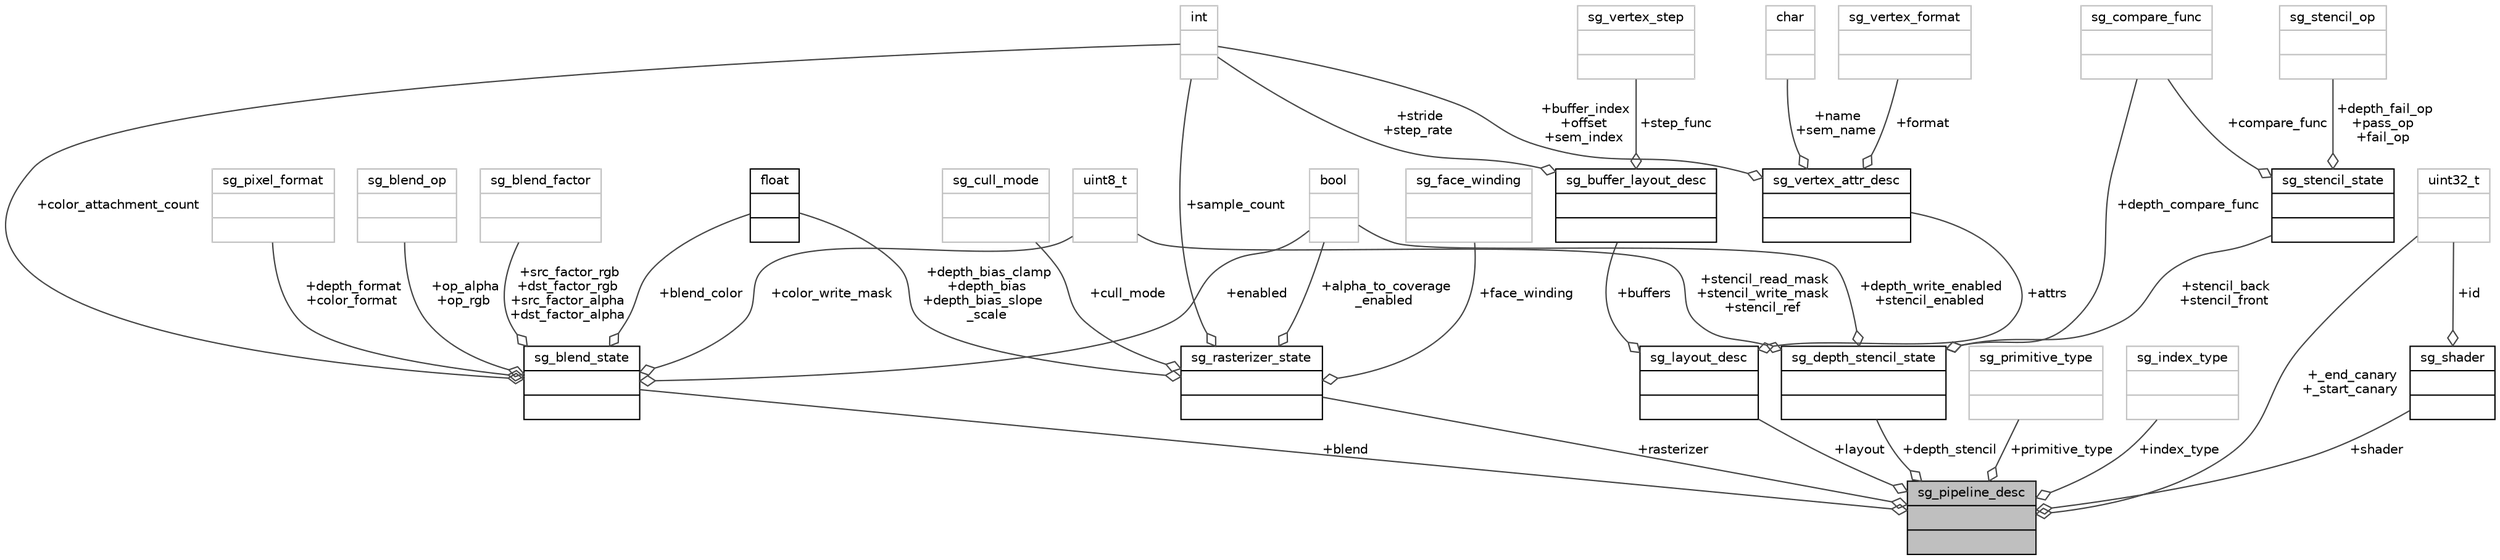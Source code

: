 digraph "sg_pipeline_desc"
{
 // INTERACTIVE_SVG=YES
  bgcolor="transparent";
  edge [fontname="Helvetica",fontsize="10",labelfontname="Helvetica",labelfontsize="10"];
  node [fontname="Helvetica",fontsize="10",shape=record];
  Node1 [label="{sg_pipeline_desc\n||}",height=0.2,width=0.4,color="black", fillcolor="grey75", style="filled", fontcolor="black"];
  Node2 -> Node1 [color="grey25",fontsize="10",style="solid",label=" +blend" ,arrowhead="odiamond",fontname="Helvetica"];
  Node2 [label="{sg_blend_state\n||}",height=0.2,width=0.4,color="black",URL="$d9/dd6/structsg__blend__state.html"];
  Node3 -> Node2 [color="grey25",fontsize="10",style="solid",label=" +op_alpha\n+op_rgb" ,arrowhead="odiamond",fontname="Helvetica"];
  Node3 [label="{sg_blend_op\n||}",height=0.2,width=0.4,color="grey75"];
  Node4 -> Node2 [color="grey25",fontsize="10",style="solid",label=" +src_factor_rgb\n+dst_factor_rgb\n+src_factor_alpha\n+dst_factor_alpha" ,arrowhead="odiamond",fontname="Helvetica"];
  Node4 [label="{sg_blend_factor\n||}",height=0.2,width=0.4,color="grey75"];
  Node5 -> Node2 [color="grey25",fontsize="10",style="solid",label=" +blend_color" ,arrowhead="odiamond",fontname="Helvetica"];
  Node5 [label="{float\n||}",height=0.2,width=0.4,color="black",URL="$d4/dc3/classfloat.html"];
  Node6 -> Node2 [color="grey25",fontsize="10",style="solid",label=" +color_write_mask" ,arrowhead="odiamond",fontname="Helvetica"];
  Node6 [label="{uint8_t\n||}",height=0.2,width=0.4,color="grey75"];
  Node7 -> Node2 [color="grey25",fontsize="10",style="solid",label=" +color_attachment_count" ,arrowhead="odiamond",fontname="Helvetica"];
  Node7 [label="{int\n||}",height=0.2,width=0.4,color="grey75"];
  Node8 -> Node2 [color="grey25",fontsize="10",style="solid",label=" +enabled" ,arrowhead="odiamond",fontname="Helvetica"];
  Node8 [label="{bool\n||}",height=0.2,width=0.4,color="grey75"];
  Node9 -> Node2 [color="grey25",fontsize="10",style="solid",label=" +depth_format\n+color_format" ,arrowhead="odiamond",fontname="Helvetica"];
  Node9 [label="{sg_pixel_format\n||}",height=0.2,width=0.4,color="grey75"];
  Node10 -> Node1 [color="grey25",fontsize="10",style="solid",label=" +primitive_type" ,arrowhead="odiamond",fontname="Helvetica"];
  Node10 [label="{sg_primitive_type\n||}",height=0.2,width=0.4,color="grey75"];
  Node11 -> Node1 [color="grey25",fontsize="10",style="solid",label=" +index_type" ,arrowhead="odiamond",fontname="Helvetica"];
  Node11 [label="{sg_index_type\n||}",height=0.2,width=0.4,color="grey75"];
  Node12 -> Node1 [color="grey25",fontsize="10",style="solid",label=" +_end_canary\n+_start_canary" ,arrowhead="odiamond",fontname="Helvetica"];
  Node12 [label="{uint32_t\n||}",height=0.2,width=0.4,color="grey75"];
  Node13 -> Node1 [color="grey25",fontsize="10",style="solid",label=" +layout" ,arrowhead="odiamond",fontname="Helvetica"];
  Node13 [label="{sg_layout_desc\n||}",height=0.2,width=0.4,color="black",URL="$d1/d64/structsg__layout__desc.html"];
  Node14 -> Node13 [color="grey25",fontsize="10",style="solid",label=" +attrs" ,arrowhead="odiamond",fontname="Helvetica"];
  Node14 [label="{sg_vertex_attr_desc\n||}",height=0.2,width=0.4,color="black",URL="$d5/d83/structsg__vertex__attr__desc.html"];
  Node15 -> Node14 [color="grey25",fontsize="10",style="solid",label=" +name\n+sem_name" ,arrowhead="odiamond",fontname="Helvetica"];
  Node15 [label="{char\n||}",height=0.2,width=0.4,color="grey75"];
  Node16 -> Node14 [color="grey25",fontsize="10",style="solid",label=" +format" ,arrowhead="odiamond",fontname="Helvetica"];
  Node16 [label="{sg_vertex_format\n||}",height=0.2,width=0.4,color="grey75"];
  Node7 -> Node14 [color="grey25",fontsize="10",style="solid",label=" +buffer_index\n+offset\n+sem_index" ,arrowhead="odiamond",fontname="Helvetica"];
  Node17 -> Node13 [color="grey25",fontsize="10",style="solid",label=" +buffers" ,arrowhead="odiamond",fontname="Helvetica"];
  Node17 [label="{sg_buffer_layout_desc\n||}",height=0.2,width=0.4,color="black",URL="$dc/da3/structsg__buffer__layout__desc.html"];
  Node7 -> Node17 [color="grey25",fontsize="10",style="solid",label=" +stride\n+step_rate" ,arrowhead="odiamond",fontname="Helvetica"];
  Node18 -> Node17 [color="grey25",fontsize="10",style="solid",label=" +step_func" ,arrowhead="odiamond",fontname="Helvetica"];
  Node18 [label="{sg_vertex_step\n||}",height=0.2,width=0.4,color="grey75"];
  Node19 -> Node1 [color="grey25",fontsize="10",style="solid",label=" +depth_stencil" ,arrowhead="odiamond",fontname="Helvetica"];
  Node19 [label="{sg_depth_stencil_state\n||}",height=0.2,width=0.4,color="black",URL="$d5/d6c/structsg__depth__stencil__state.html"];
  Node20 -> Node19 [color="grey25",fontsize="10",style="solid",label=" +stencil_back\n+stencil_front" ,arrowhead="odiamond",fontname="Helvetica"];
  Node20 [label="{sg_stencil_state\n||}",height=0.2,width=0.4,color="black",URL="$d6/d2c/structsg__stencil__state.html"];
  Node21 -> Node20 [color="grey25",fontsize="10",style="solid",label=" +compare_func" ,arrowhead="odiamond",fontname="Helvetica"];
  Node21 [label="{sg_compare_func\n||}",height=0.2,width=0.4,color="grey75"];
  Node22 -> Node20 [color="grey25",fontsize="10",style="solid",label=" +depth_fail_op\n+pass_op\n+fail_op" ,arrowhead="odiamond",fontname="Helvetica"];
  Node22 [label="{sg_stencil_op\n||}",height=0.2,width=0.4,color="grey75"];
  Node6 -> Node19 [color="grey25",fontsize="10",style="solid",label=" +stencil_read_mask\n+stencil_write_mask\n+stencil_ref" ,arrowhead="odiamond",fontname="Helvetica"];
  Node21 -> Node19 [color="grey25",fontsize="10",style="solid",label=" +depth_compare_func" ,arrowhead="odiamond",fontname="Helvetica"];
  Node8 -> Node19 [color="grey25",fontsize="10",style="solid",label=" +depth_write_enabled\n+stencil_enabled" ,arrowhead="odiamond",fontname="Helvetica"];
  Node23 -> Node1 [color="grey25",fontsize="10",style="solid",label=" +rasterizer" ,arrowhead="odiamond",fontname="Helvetica"];
  Node23 [label="{sg_rasterizer_state\n||}",height=0.2,width=0.4,color="black",URL="$d9/dbf/structsg__rasterizer__state.html"];
  Node5 -> Node23 [color="grey25",fontsize="10",style="solid",label=" +depth_bias_clamp\n+depth_bias\n+depth_bias_slope\l_scale" ,arrowhead="odiamond",fontname="Helvetica"];
  Node24 -> Node23 [color="grey25",fontsize="10",style="solid",label=" +face_winding" ,arrowhead="odiamond",fontname="Helvetica"];
  Node24 [label="{sg_face_winding\n||}",height=0.2,width=0.4,color="grey75"];
  Node7 -> Node23 [color="grey25",fontsize="10",style="solid",label=" +sample_count" ,arrowhead="odiamond",fontname="Helvetica"];
  Node8 -> Node23 [color="grey25",fontsize="10",style="solid",label=" +alpha_to_coverage\l_enabled" ,arrowhead="odiamond",fontname="Helvetica"];
  Node25 -> Node23 [color="grey25",fontsize="10",style="solid",label=" +cull_mode" ,arrowhead="odiamond",fontname="Helvetica"];
  Node25 [label="{sg_cull_mode\n||}",height=0.2,width=0.4,color="grey75"];
  Node26 -> Node1 [color="grey25",fontsize="10",style="solid",label=" +shader" ,arrowhead="odiamond",fontname="Helvetica"];
  Node26 [label="{sg_shader\n||}",height=0.2,width=0.4,color="black",URL="$da/d75/structsg__shader.html"];
  Node12 -> Node26 [color="grey25",fontsize="10",style="solid",label=" +id" ,arrowhead="odiamond",fontname="Helvetica"];
}
